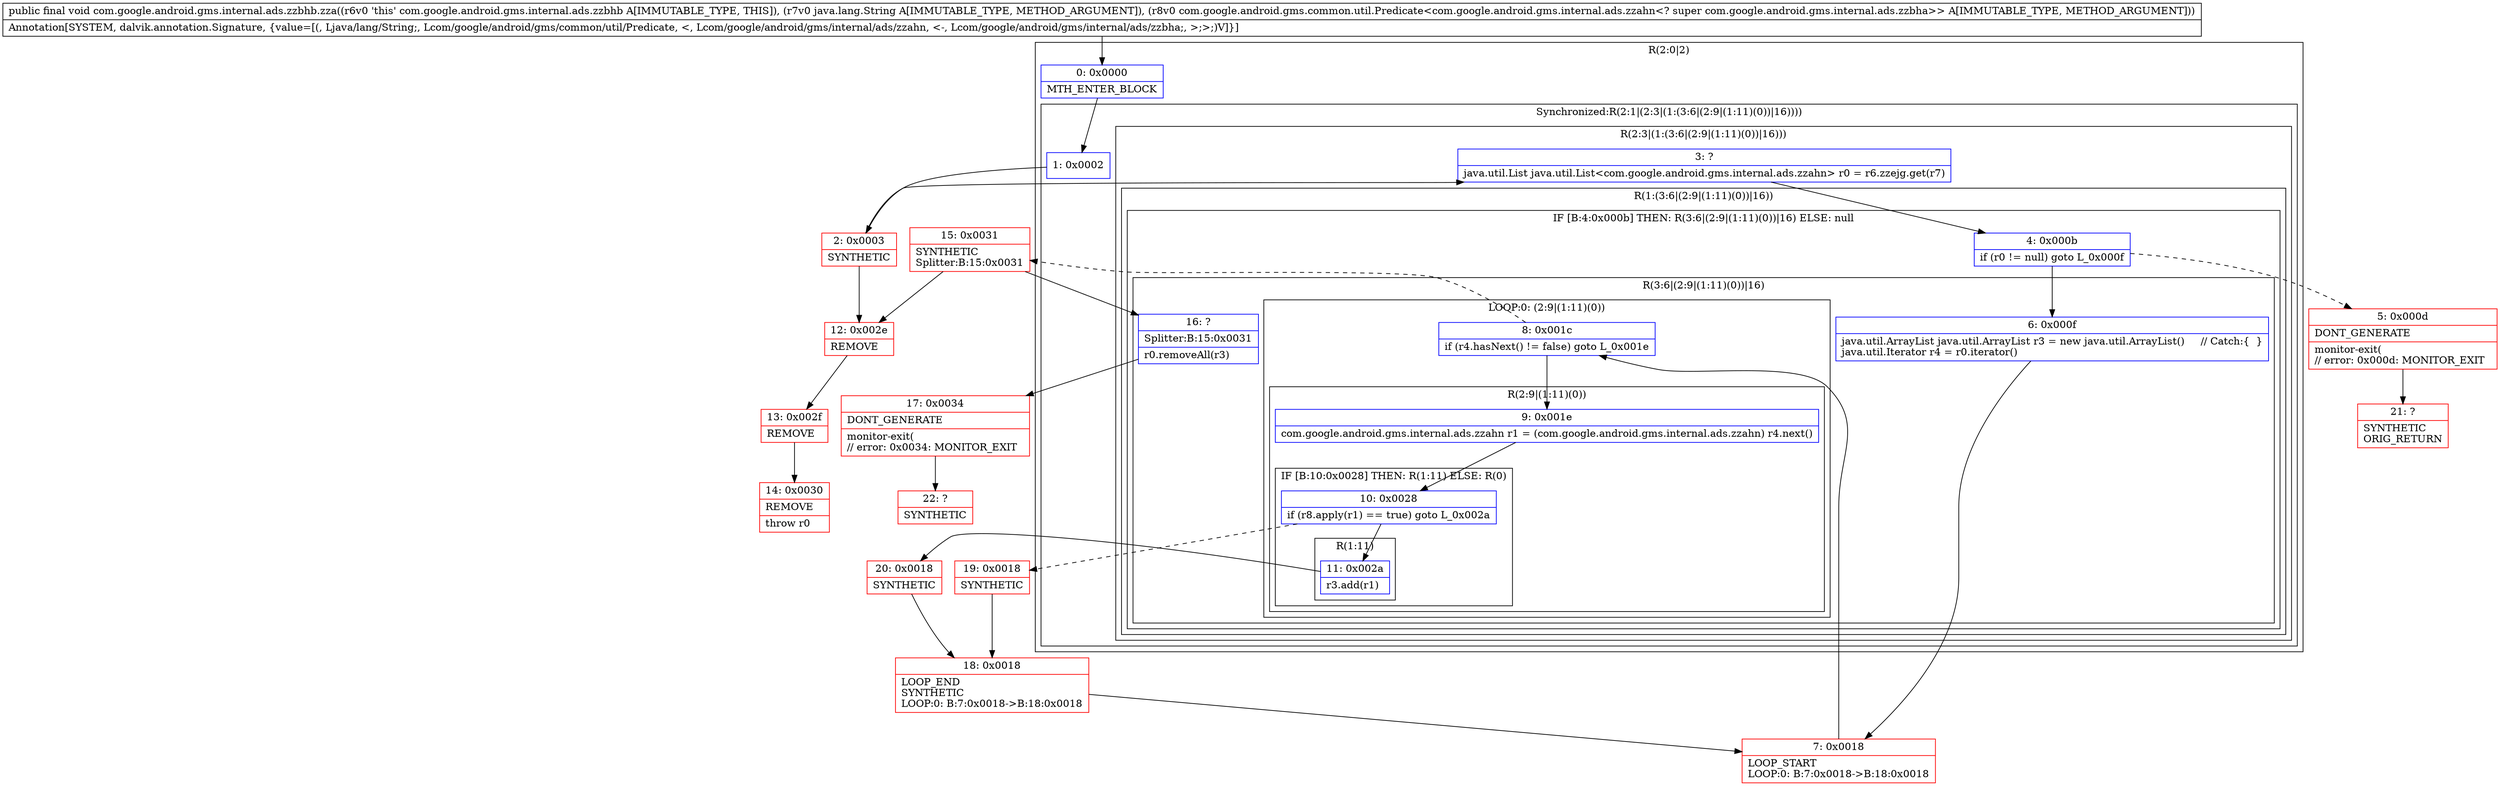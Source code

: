 digraph "CFG forcom.google.android.gms.internal.ads.zzbhb.zza(Ljava\/lang\/String;Lcom\/google\/android\/gms\/common\/util\/Predicate;)V" {
subgraph cluster_Region_1732746413 {
label = "R(2:0|2)";
node [shape=record,color=blue];
Node_0 [shape=record,label="{0\:\ 0x0000|MTH_ENTER_BLOCK\l}"];
subgraph cluster_SynchronizedRegion_1279374961 {
label = "Synchronized:R(2:1|(2:3|(1:(3:6|(2:9|(1:11)(0))|16))))";
node [shape=record,color=blue];
Node_1 [shape=record,label="{1\:\ 0x0002}"];
subgraph cluster_Region_714412923 {
label = "R(2:3|(1:(3:6|(2:9|(1:11)(0))|16)))";
node [shape=record,color=blue];
Node_3 [shape=record,label="{3\:\ ?|java.util.List java.util.List\<com.google.android.gms.internal.ads.zzahn\> r0 = r6.zzejg.get(r7)\l}"];
subgraph cluster_Region_76757099 {
label = "R(1:(3:6|(2:9|(1:11)(0))|16))";
node [shape=record,color=blue];
subgraph cluster_IfRegion_1925458453 {
label = "IF [B:4:0x000b] THEN: R(3:6|(2:9|(1:11)(0))|16) ELSE: null";
node [shape=record,color=blue];
Node_4 [shape=record,label="{4\:\ 0x000b|if (r0 != null) goto L_0x000f\l}"];
subgraph cluster_Region_485728372 {
label = "R(3:6|(2:9|(1:11)(0))|16)";
node [shape=record,color=blue];
Node_6 [shape=record,label="{6\:\ 0x000f|java.util.ArrayList java.util.ArrayList r3 = new java.util.ArrayList()     \/\/ Catch:\{  \}\ljava.util.Iterator r4 = r0.iterator()\l}"];
subgraph cluster_LoopRegion_1867424502 {
label = "LOOP:0: (2:9|(1:11)(0))";
node [shape=record,color=blue];
Node_8 [shape=record,label="{8\:\ 0x001c|if (r4.hasNext() != false) goto L_0x001e\l}"];
subgraph cluster_Region_876083526 {
label = "R(2:9|(1:11)(0))";
node [shape=record,color=blue];
Node_9 [shape=record,label="{9\:\ 0x001e|com.google.android.gms.internal.ads.zzahn r1 = (com.google.android.gms.internal.ads.zzahn) r4.next()\l}"];
subgraph cluster_IfRegion_1963205519 {
label = "IF [B:10:0x0028] THEN: R(1:11) ELSE: R(0)";
node [shape=record,color=blue];
Node_10 [shape=record,label="{10\:\ 0x0028|if (r8.apply(r1) == true) goto L_0x002a\l}"];
subgraph cluster_Region_1251904385 {
label = "R(1:11)";
node [shape=record,color=blue];
Node_11 [shape=record,label="{11\:\ 0x002a|r3.add(r1)\l}"];
}
subgraph cluster_Region_1749622052 {
label = "R(0)";
node [shape=record,color=blue];
}
}
}
}
Node_16 [shape=record,label="{16\:\ ?|Splitter:B:15:0x0031\l|r0.removeAll(r3)\l}"];
}
}
}
}
}
}
Node_2 [shape=record,color=red,label="{2\:\ 0x0003|SYNTHETIC\l}"];
Node_5 [shape=record,color=red,label="{5\:\ 0x000d|DONT_GENERATE\l|monitor\-exit(\l\/\/ error: 0x000d: MONITOR_EXIT  \l}"];
Node_7 [shape=record,color=red,label="{7\:\ 0x0018|LOOP_START\lLOOP:0: B:7:0x0018\-\>B:18:0x0018\l}"];
Node_12 [shape=record,color=red,label="{12\:\ 0x002e|REMOVE\l}"];
Node_13 [shape=record,color=red,label="{13\:\ 0x002f|REMOVE\l}"];
Node_14 [shape=record,color=red,label="{14\:\ 0x0030|REMOVE\l|throw r0\l}"];
Node_15 [shape=record,color=red,label="{15\:\ 0x0031|SYNTHETIC\lSplitter:B:15:0x0031\l}"];
Node_17 [shape=record,color=red,label="{17\:\ 0x0034|DONT_GENERATE\l|monitor\-exit(\l\/\/ error: 0x0034: MONITOR_EXIT  \l}"];
Node_18 [shape=record,color=red,label="{18\:\ 0x0018|LOOP_END\lSYNTHETIC\lLOOP:0: B:7:0x0018\-\>B:18:0x0018\l}"];
Node_19 [shape=record,color=red,label="{19\:\ 0x0018|SYNTHETIC\l}"];
Node_20 [shape=record,color=red,label="{20\:\ 0x0018|SYNTHETIC\l}"];
Node_21 [shape=record,color=red,label="{21\:\ ?|SYNTHETIC\lORIG_RETURN\l}"];
Node_22 [shape=record,color=red,label="{22\:\ ?|SYNTHETIC\l}"];
MethodNode[shape=record,label="{public final void com.google.android.gms.internal.ads.zzbhb.zza((r6v0 'this' com.google.android.gms.internal.ads.zzbhb A[IMMUTABLE_TYPE, THIS]), (r7v0 java.lang.String A[IMMUTABLE_TYPE, METHOD_ARGUMENT]), (r8v0 com.google.android.gms.common.util.Predicate\<com.google.android.gms.internal.ads.zzahn\<? super com.google.android.gms.internal.ads.zzbha\>\> A[IMMUTABLE_TYPE, METHOD_ARGUMENT]))  | Annotation[SYSTEM, dalvik.annotation.Signature, \{value=[(, Ljava\/lang\/String;, Lcom\/google\/android\/gms\/common\/util\/Predicate, \<, Lcom\/google\/android\/gms\/internal\/ads\/zzahn, \<\-, Lcom\/google\/android\/gms\/internal\/ads\/zzbha;, \>;\>;)V]\}]\l}"];
MethodNode -> Node_0;
Node_0 -> Node_1;
Node_1 -> Node_2;
Node_3 -> Node_4;
Node_4 -> Node_5[style=dashed];
Node_4 -> Node_6;
Node_6 -> Node_7;
Node_8 -> Node_9;
Node_8 -> Node_15[style=dashed];
Node_9 -> Node_10;
Node_10 -> Node_11;
Node_10 -> Node_19[style=dashed];
Node_11 -> Node_20;
Node_16 -> Node_17;
Node_2 -> Node_3;
Node_2 -> Node_12;
Node_5 -> Node_21;
Node_7 -> Node_8;
Node_12 -> Node_13;
Node_13 -> Node_14;
Node_15 -> Node_16;
Node_15 -> Node_12;
Node_17 -> Node_22;
Node_18 -> Node_7;
Node_19 -> Node_18;
Node_20 -> Node_18;
}

